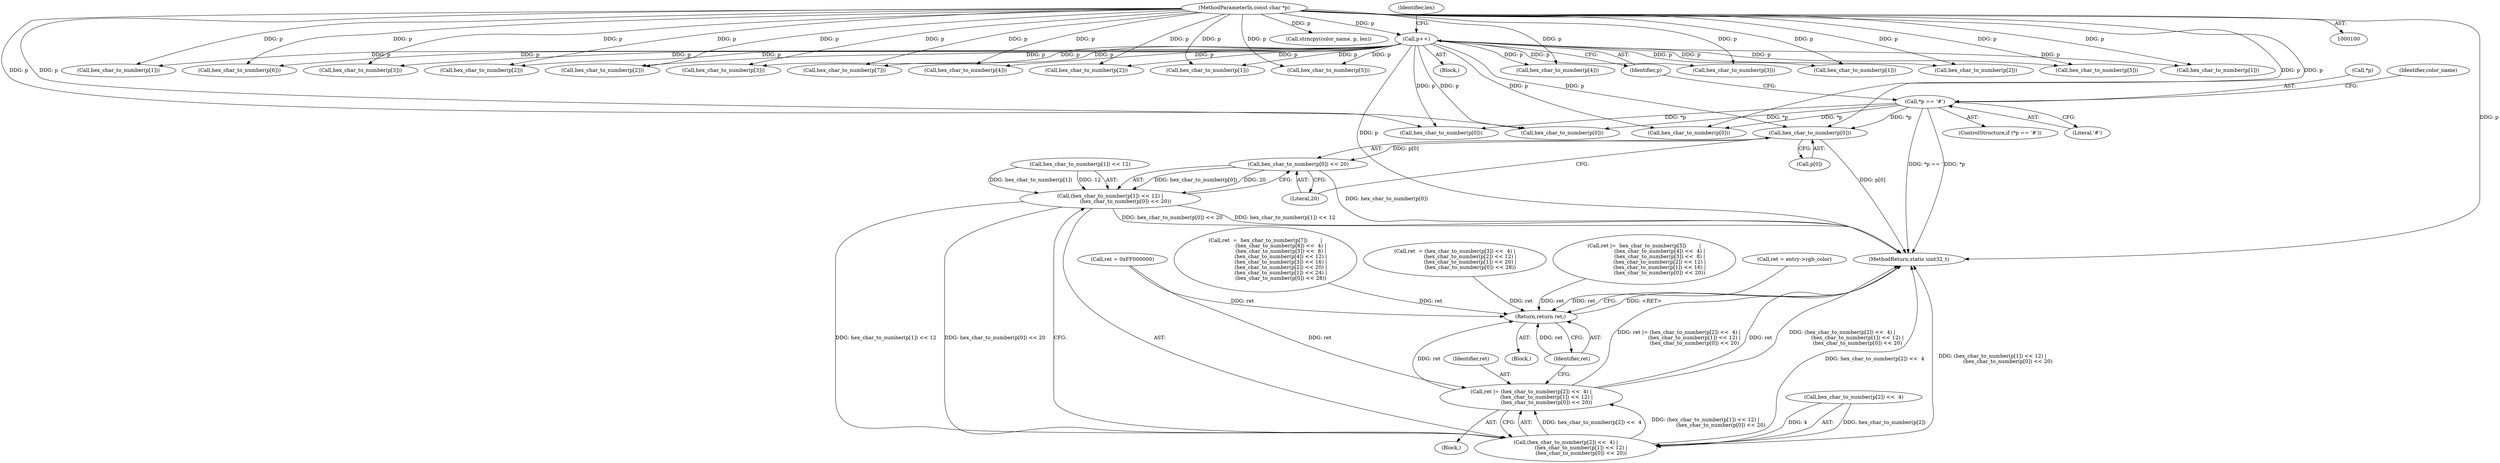 digraph "0_FFmpeg_cb243972b121b1ae6b60a78ff55a0506c69f3879@array" {
"1000152" [label="(Call,hex_char_to_number(p[0]))"];
"1000126" [label="(Call,p++)"];
"1000101" [label="(MethodParameterIn,const char *p)"];
"1000121" [label="(Call,*p == '#')"];
"1000151" [label="(Call,hex_char_to_number(p[0]) << 20)"];
"1000144" [label="(Call,(hex_char_to_number(p[1]) << 12) |\n                   (hex_char_to_number(p[0]) << 20))"];
"1000137" [label="(Call,(hex_char_to_number(p[2]) <<  4) |\n                   (hex_char_to_number(p[1]) << 12) |\n                   (hex_char_to_number(p[0]) << 20))"];
"1000135" [label="(Call,ret |= (hex_char_to_number(p[2]) <<  4) |\n                   (hex_char_to_number(p[1]) << 12) |\n                   (hex_char_to_number(p[0]) << 20))"];
"1000331" [label="(Return,return ret;)"];
"1000146" [label="(Call,hex_char_to_number(p[1]))"];
"1000254" [label="(Call,hex_char_to_number(p[6]))"];
"1000275" [label="(Call,hex_char_to_number(p[3]))"];
"1000139" [label="(Call,hex_char_to_number(p[2]))"];
"1000122" [label="(Call,*p)"];
"1000174" [label="(Call,hex_char_to_number(p[2]))"];
"1000245" [label="(Call,ret  =  hex_char_to_number(p[7])        |\n                   (hex_char_to_number(p[6]) <<  4) |\n                   (hex_char_to_number(p[5]) <<  8) |\n                   (hex_char_to_number(p[4]) << 12) |\n                   (hex_char_to_number(p[3]) << 16) |\n                   (hex_char_to_number(p[2]) << 20) |\n                   (hex_char_to_number(p[1]) << 24) |\n                   (hex_char_to_number(p[0]) << 28))"];
"1000332" [label="(Identifier,ret)"];
"1000126" [label="(Call,p++)"];
"1000152" [label="(Call,hex_char_to_number(p[0]))"];
"1000101" [label="(MethodParameterIn,const char *p)"];
"1000214" [label="(Call,hex_char_to_number(p[3]))"];
"1000144" [label="(Call,(hex_char_to_number(p[1]) << 12) |\n                   (hex_char_to_number(p[0]) << 20))"];
"1000125" [label="(Block,)"];
"1000187" [label="(Call,hex_char_to_number(p[0]))"];
"1000303" [label="(Identifier,color_name)"];
"1000248" [label="(Call,hex_char_to_number(p[7]))"];
"1000163" [label="(Call,ret  = (hex_char_to_number(p[3]) <<  4) |\n                   (hex_char_to_number(p[2]) << 12) |\n                   (hex_char_to_number(p[1]) << 20) |\n                   (hex_char_to_number(p[0]) << 28))"];
"1000207" [label="(Call,hex_char_to_number(p[4]))"];
"1000198" [label="(Call,ret |=  hex_char_to_number(p[5])        |\n                   (hex_char_to_number(p[4]) <<  4) |\n                   (hex_char_to_number(p[3]) <<  8) |\n                   (hex_char_to_number(p[2]) << 12) |\n                   (hex_char_to_number(p[1]) << 16) |\n                   (hex_char_to_number(p[0]) << 20))"];
"1000221" [label="(Call,hex_char_to_number(p[2]))"];
"1000103" [label="(Block,)"];
"1000151" [label="(Call,hex_char_to_number(p[0]) << 20)"];
"1000181" [label="(Call,hex_char_to_number(p[1]))"];
"1000331" [label="(Return,return ret;)"];
"1000136" [label="(Identifier,ret)"];
"1000326" [label="(Call,ret = entry->rgb_color)"];
"1000261" [label="(Call,hex_char_to_number(p[5]))"];
"1000138" [label="(Call,hex_char_to_number(p[2]) <<  4)"];
"1000129" [label="(Identifier,len)"];
"1000167" [label="(Call,hex_char_to_number(p[3]))"];
"1000289" [label="(Call,hex_char_to_number(p[1]))"];
"1000121" [label="(Call,*p == '#')"];
"1000153" [label="(Call,p[0])"];
"1000302" [label="(Call,strncpy(color_name, p, len))"];
"1000137" [label="(Call,(hex_char_to_number(p[2]) <<  4) |\n                   (hex_char_to_number(p[1]) << 12) |\n                   (hex_char_to_number(p[0]) << 20))"];
"1000295" [label="(Call,hex_char_to_number(p[0]))"];
"1000282" [label="(Call,hex_char_to_number(p[2]))"];
"1000105" [label="(Call,ret = 0xFF000000)"];
"1000135" [label="(Call,ret |= (hex_char_to_number(p[2]) <<  4) |\n                   (hex_char_to_number(p[1]) << 12) |\n                   (hex_char_to_number(p[0]) << 20))"];
"1000201" [label="(Call,hex_char_to_number(p[5]))"];
"1000228" [label="(Call,hex_char_to_number(p[1]))"];
"1000156" [label="(Literal,20)"];
"1000134" [label="(Block,)"];
"1000127" [label="(Identifier,p)"];
"1000234" [label="(Call,hex_char_to_number(p[0]))"];
"1000333" [label="(MethodReturn,static uint32_t)"];
"1000120" [label="(ControlStructure,if (*p == '#'))"];
"1000124" [label="(Literal,'#')"];
"1000268" [label="(Call,hex_char_to_number(p[4]))"];
"1000145" [label="(Call,hex_char_to_number(p[1]) << 12)"];
"1000152" -> "1000151"  [label="AST: "];
"1000152" -> "1000153"  [label="CFG: "];
"1000153" -> "1000152"  [label="AST: "];
"1000156" -> "1000152"  [label="CFG: "];
"1000152" -> "1000333"  [label="DDG: p[0]"];
"1000152" -> "1000151"  [label="DDG: p[0]"];
"1000126" -> "1000152"  [label="DDG: p"];
"1000121" -> "1000152"  [label="DDG: *p"];
"1000101" -> "1000152"  [label="DDG: p"];
"1000126" -> "1000125"  [label="AST: "];
"1000126" -> "1000127"  [label="CFG: "];
"1000127" -> "1000126"  [label="AST: "];
"1000129" -> "1000126"  [label="CFG: "];
"1000126" -> "1000333"  [label="DDG: p"];
"1000101" -> "1000126"  [label="DDG: p"];
"1000126" -> "1000139"  [label="DDG: p"];
"1000126" -> "1000146"  [label="DDG: p"];
"1000126" -> "1000167"  [label="DDG: p"];
"1000126" -> "1000174"  [label="DDG: p"];
"1000126" -> "1000181"  [label="DDG: p"];
"1000126" -> "1000187"  [label="DDG: p"];
"1000126" -> "1000201"  [label="DDG: p"];
"1000126" -> "1000207"  [label="DDG: p"];
"1000126" -> "1000214"  [label="DDG: p"];
"1000126" -> "1000221"  [label="DDG: p"];
"1000126" -> "1000228"  [label="DDG: p"];
"1000126" -> "1000234"  [label="DDG: p"];
"1000126" -> "1000248"  [label="DDG: p"];
"1000126" -> "1000254"  [label="DDG: p"];
"1000126" -> "1000261"  [label="DDG: p"];
"1000126" -> "1000268"  [label="DDG: p"];
"1000126" -> "1000275"  [label="DDG: p"];
"1000126" -> "1000282"  [label="DDG: p"];
"1000126" -> "1000289"  [label="DDG: p"];
"1000126" -> "1000295"  [label="DDG: p"];
"1000101" -> "1000100"  [label="AST: "];
"1000101" -> "1000333"  [label="DDG: p"];
"1000101" -> "1000139"  [label="DDG: p"];
"1000101" -> "1000146"  [label="DDG: p"];
"1000101" -> "1000167"  [label="DDG: p"];
"1000101" -> "1000174"  [label="DDG: p"];
"1000101" -> "1000181"  [label="DDG: p"];
"1000101" -> "1000187"  [label="DDG: p"];
"1000101" -> "1000201"  [label="DDG: p"];
"1000101" -> "1000207"  [label="DDG: p"];
"1000101" -> "1000214"  [label="DDG: p"];
"1000101" -> "1000221"  [label="DDG: p"];
"1000101" -> "1000228"  [label="DDG: p"];
"1000101" -> "1000234"  [label="DDG: p"];
"1000101" -> "1000248"  [label="DDG: p"];
"1000101" -> "1000254"  [label="DDG: p"];
"1000101" -> "1000261"  [label="DDG: p"];
"1000101" -> "1000268"  [label="DDG: p"];
"1000101" -> "1000275"  [label="DDG: p"];
"1000101" -> "1000282"  [label="DDG: p"];
"1000101" -> "1000289"  [label="DDG: p"];
"1000101" -> "1000295"  [label="DDG: p"];
"1000101" -> "1000302"  [label="DDG: p"];
"1000121" -> "1000120"  [label="AST: "];
"1000121" -> "1000124"  [label="CFG: "];
"1000122" -> "1000121"  [label="AST: "];
"1000124" -> "1000121"  [label="AST: "];
"1000127" -> "1000121"  [label="CFG: "];
"1000303" -> "1000121"  [label="CFG: "];
"1000121" -> "1000333"  [label="DDG: *p == '"];
"1000121" -> "1000333"  [label="DDG: *p"];
"1000121" -> "1000187"  [label="DDG: *p"];
"1000121" -> "1000234"  [label="DDG: *p"];
"1000121" -> "1000295"  [label="DDG: *p"];
"1000151" -> "1000144"  [label="AST: "];
"1000151" -> "1000156"  [label="CFG: "];
"1000156" -> "1000151"  [label="AST: "];
"1000144" -> "1000151"  [label="CFG: "];
"1000151" -> "1000333"  [label="DDG: hex_char_to_number(p[0])"];
"1000151" -> "1000144"  [label="DDG: hex_char_to_number(p[0])"];
"1000151" -> "1000144"  [label="DDG: 20"];
"1000144" -> "1000137"  [label="AST: "];
"1000145" -> "1000144"  [label="AST: "];
"1000137" -> "1000144"  [label="CFG: "];
"1000144" -> "1000333"  [label="DDG: hex_char_to_number(p[0]) << 20"];
"1000144" -> "1000333"  [label="DDG: hex_char_to_number(p[1]) << 12"];
"1000144" -> "1000137"  [label="DDG: hex_char_to_number(p[1]) << 12"];
"1000144" -> "1000137"  [label="DDG: hex_char_to_number(p[0]) << 20"];
"1000145" -> "1000144"  [label="DDG: hex_char_to_number(p[1])"];
"1000145" -> "1000144"  [label="DDG: 12"];
"1000137" -> "1000135"  [label="AST: "];
"1000138" -> "1000137"  [label="AST: "];
"1000135" -> "1000137"  [label="CFG: "];
"1000137" -> "1000333"  [label="DDG: (hex_char_to_number(p[1]) << 12) |\n                   (hex_char_to_number(p[0]) << 20)"];
"1000137" -> "1000333"  [label="DDG: hex_char_to_number(p[2]) <<  4"];
"1000137" -> "1000135"  [label="DDG: hex_char_to_number(p[2]) <<  4"];
"1000137" -> "1000135"  [label="DDG: (hex_char_to_number(p[1]) << 12) |\n                   (hex_char_to_number(p[0]) << 20)"];
"1000138" -> "1000137"  [label="DDG: hex_char_to_number(p[2])"];
"1000138" -> "1000137"  [label="DDG: 4"];
"1000135" -> "1000134"  [label="AST: "];
"1000136" -> "1000135"  [label="AST: "];
"1000332" -> "1000135"  [label="CFG: "];
"1000135" -> "1000333"  [label="DDG: ret |= (hex_char_to_number(p[2]) <<  4) |\n                   (hex_char_to_number(p[1]) << 12) |\n                   (hex_char_to_number(p[0]) << 20)"];
"1000135" -> "1000333"  [label="DDG: ret"];
"1000135" -> "1000333"  [label="DDG: (hex_char_to_number(p[2]) <<  4) |\n                   (hex_char_to_number(p[1]) << 12) |\n                   (hex_char_to_number(p[0]) << 20)"];
"1000105" -> "1000135"  [label="DDG: ret"];
"1000135" -> "1000331"  [label="DDG: ret"];
"1000331" -> "1000103"  [label="AST: "];
"1000331" -> "1000332"  [label="CFG: "];
"1000332" -> "1000331"  [label="AST: "];
"1000333" -> "1000331"  [label="CFG: "];
"1000331" -> "1000333"  [label="DDG: <RET>"];
"1000332" -> "1000331"  [label="DDG: ret"];
"1000163" -> "1000331"  [label="DDG: ret"];
"1000198" -> "1000331"  [label="DDG: ret"];
"1000326" -> "1000331"  [label="DDG: ret"];
"1000245" -> "1000331"  [label="DDG: ret"];
"1000105" -> "1000331"  [label="DDG: ret"];
}
